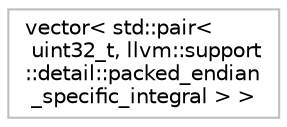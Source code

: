 digraph "Graphical Class Hierarchy"
{
 // LATEX_PDF_SIZE
  bgcolor="transparent";
  edge [fontname="Helvetica",fontsize="10",labelfontname="Helvetica",labelfontsize="10"];
  node [fontname="Helvetica",fontsize="10",shape=record];
  rankdir="LR";
  Node0 [label="vector\< std::pair\<\l uint32_t, llvm::support\l::detail::packed_endian\l_specific_integral \> \>",height=0.2,width=0.4,color="grey75",tooltip=" "];
}
